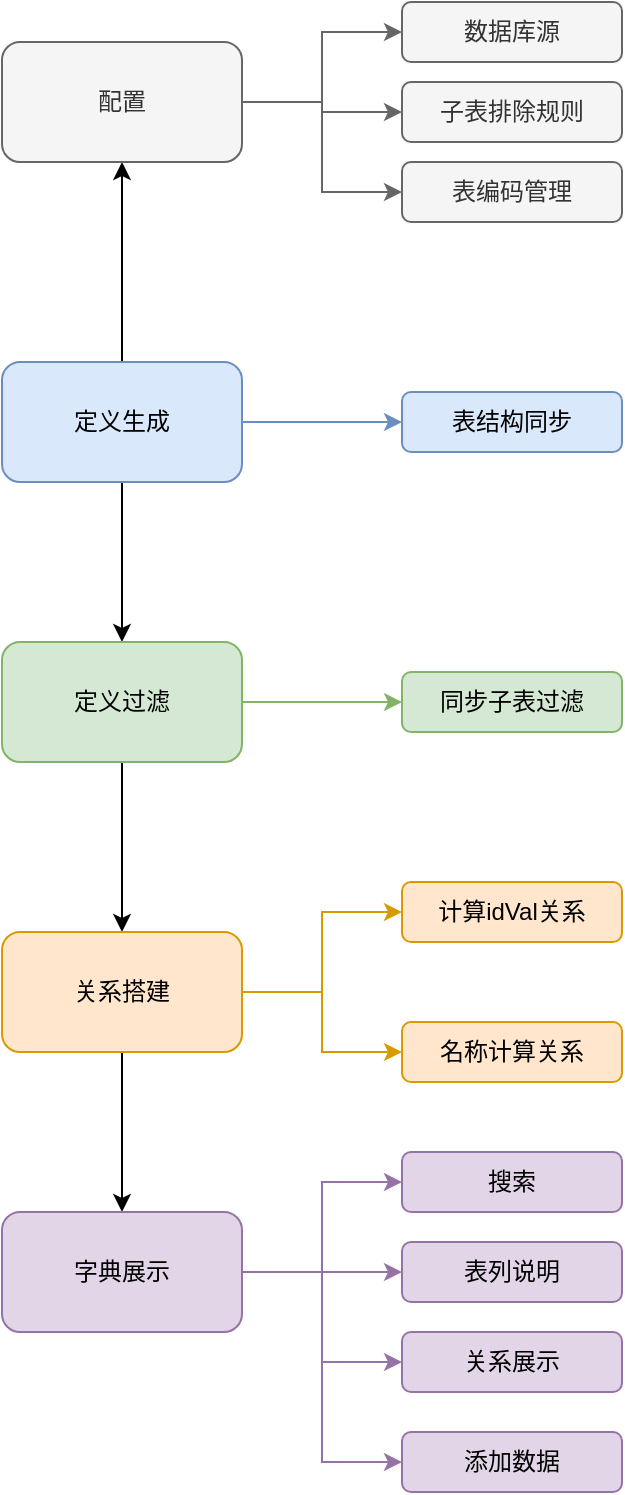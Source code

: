 <mxfile version="12.2.4" pages="1"><diagram id="52JIesQFQ1LnjMVEbsoN" name="第 1 页"><mxGraphModel dx="1360" dy="765" grid="1" gridSize="10" guides="1" tooltips="1" connect="1" arrows="1" fold="1" page="1" pageScale="1" pageWidth="2339" pageHeight="3300" math="0" shadow="0"><root><mxCell id="0"/><mxCell id="1" parent="0"/><mxCell id="4" value="" style="edgeStyle=orthogonalEdgeStyle;rounded=0;orthogonalLoop=1;jettySize=auto;html=1;" parent="1" source="2" target="3" edge="1"><mxGeometry relative="1" as="geometry"/></mxCell><mxCell id="14" value="" style="edgeStyle=orthogonalEdgeStyle;rounded=0;orthogonalLoop=1;jettySize=auto;html=1;" parent="1" source="2" target="13" edge="1"><mxGeometry relative="1" as="geometry"/></mxCell><mxCell id="22" style="edgeStyle=orthogonalEdgeStyle;rounded=0;orthogonalLoop=1;jettySize=auto;html=1;entryX=0;entryY=0.5;entryDx=0;entryDy=0;fillColor=#dae8fc;strokeColor=#6c8ebf;" parent="1" source="2" target="21" edge="1"><mxGeometry relative="1" as="geometry"/></mxCell><mxCell id="2" value="定义生成" style="rounded=1;whiteSpace=wrap;html=1;fillColor=#dae8fc;strokeColor=#6c8ebf;" parent="1" vertex="1"><mxGeometry x="260" y="220" width="120" height="60" as="geometry"/></mxCell><mxCell id="16" value="" style="edgeStyle=orthogonalEdgeStyle;rounded=0;orthogonalLoop=1;jettySize=auto;html=1;fillColor=#f5f5f5;strokeColor=#666666;" parent="1" source="13" target="15" edge="1"><mxGeometry relative="1" as="geometry"/></mxCell><mxCell id="20" style="edgeStyle=orthogonalEdgeStyle;rounded=0;orthogonalLoop=1;jettySize=auto;html=1;entryX=0;entryY=0.5;entryDx=0;entryDy=0;fillColor=#f5f5f5;strokeColor=#666666;" parent="1" source="13" target="19" edge="1"><mxGeometry relative="1" as="geometry"/></mxCell><mxCell id="26" style="edgeStyle=orthogonalEdgeStyle;rounded=0;orthogonalLoop=1;jettySize=auto;html=1;fillColor=#f5f5f5;strokeColor=#666666;" parent="1" source="13" target="25" edge="1"><mxGeometry relative="1" as="geometry"/></mxCell><mxCell id="13" value="配置" style="rounded=1;whiteSpace=wrap;html=1;fillColor=#f5f5f5;strokeColor=#666666;fontColor=#333333;" parent="1" vertex="1"><mxGeometry x="260" y="60" width="120" height="60" as="geometry"/></mxCell><mxCell id="15" value="数据库源" style="rounded=1;whiteSpace=wrap;html=1;fillColor=#f5f5f5;strokeColor=#666666;fontColor=#333333;" parent="1" vertex="1"><mxGeometry x="460" y="40" width="110" height="30" as="geometry"/></mxCell><mxCell id="6" value="" style="edgeStyle=orthogonalEdgeStyle;rounded=0;orthogonalLoop=1;jettySize=auto;html=1;" parent="1" source="3" target="5" edge="1"><mxGeometry relative="1" as="geometry"/></mxCell><mxCell id="30" style="edgeStyle=orthogonalEdgeStyle;rounded=0;orthogonalLoop=1;jettySize=auto;html=1;entryX=0;entryY=0.5;entryDx=0;entryDy=0;fillColor=#d5e8d4;strokeColor=#82b366;" parent="1" source="3" target="29" edge="1"><mxGeometry relative="1" as="geometry"/></mxCell><mxCell id="3" value="定义过滤" style="rounded=1;whiteSpace=wrap;html=1;fillColor=#d5e8d4;strokeColor=#82b366;" parent="1" vertex="1"><mxGeometry x="260" y="360" width="120" height="60" as="geometry"/></mxCell><mxCell id="8" value="" style="edgeStyle=orthogonalEdgeStyle;rounded=0;orthogonalLoop=1;jettySize=auto;html=1;" parent="1" source="5" target="7" edge="1"><mxGeometry relative="1" as="geometry"/></mxCell><mxCell id="32" style="edgeStyle=orthogonalEdgeStyle;rounded=0;orthogonalLoop=1;jettySize=auto;html=1;fillColor=#ffe6cc;strokeColor=#d79b00;" parent="1" source="5" target="31" edge="1"><mxGeometry relative="1" as="geometry"/></mxCell><mxCell id="43" style="edgeStyle=orthogonalEdgeStyle;rounded=0;orthogonalLoop=1;jettySize=auto;html=1;entryX=0;entryY=0.5;entryDx=0;entryDy=0;fillColor=#ffe6cc;strokeColor=#d79b00;" parent="1" source="5" target="42" edge="1"><mxGeometry relative="1" as="geometry"/></mxCell><mxCell id="5" value="关系搭建" style="rounded=1;whiteSpace=wrap;html=1;fillColor=#ffe6cc;strokeColor=#d79b00;" parent="1" vertex="1"><mxGeometry x="260" y="505" width="120" height="60" as="geometry"/></mxCell><mxCell id="34" style="edgeStyle=orthogonalEdgeStyle;rounded=0;orthogonalLoop=1;jettySize=auto;html=1;fillColor=#e1d5e7;strokeColor=#9673a6;" parent="1" source="7" target="33" edge="1"><mxGeometry relative="1" as="geometry"/></mxCell><mxCell id="37" style="edgeStyle=orthogonalEdgeStyle;rounded=0;orthogonalLoop=1;jettySize=auto;html=1;entryX=0;entryY=0.5;entryDx=0;entryDy=0;fillColor=#e1d5e7;strokeColor=#9673a6;" parent="1" source="7" target="35" edge="1"><mxGeometry relative="1" as="geometry"/></mxCell><mxCell id="38" style="edgeStyle=orthogonalEdgeStyle;rounded=0;orthogonalLoop=1;jettySize=auto;html=1;fillColor=#e1d5e7;strokeColor=#9673a6;" parent="1" source="7" target="36" edge="1"><mxGeometry relative="1" as="geometry"><Array as="points"><mxPoint x="420" y="675"/><mxPoint x="420" y="770"/></Array></mxGeometry></mxCell><mxCell id="40" style="edgeStyle=orthogonalEdgeStyle;rounded=0;orthogonalLoop=1;jettySize=auto;html=1;fillColor=#e1d5e7;strokeColor=#9673a6;" parent="1" source="7" target="39" edge="1"><mxGeometry relative="1" as="geometry"/></mxCell><mxCell id="7" value="字典展示" style="rounded=1;whiteSpace=wrap;html=1;fillColor=#e1d5e7;strokeColor=#9673a6;" parent="1" vertex="1"><mxGeometry x="260" y="645" width="120" height="60" as="geometry"/></mxCell><mxCell id="19" value="子表排除规则" style="rounded=1;whiteSpace=wrap;html=1;fillColor=#f5f5f5;strokeColor=#666666;fontColor=#333333;" parent="1" vertex="1"><mxGeometry x="460" y="80" width="110" height="30" as="geometry"/></mxCell><mxCell id="21" value="表结构同步" style="rounded=1;whiteSpace=wrap;html=1;fillColor=#dae8fc;strokeColor=#6c8ebf;" parent="1" vertex="1"><mxGeometry x="460" y="235" width="110" height="30" as="geometry"/></mxCell><mxCell id="25" value="表编码管理" style="rounded=1;whiteSpace=wrap;html=1;fillColor=#f5f5f5;strokeColor=#666666;fontColor=#333333;" parent="1" vertex="1"><mxGeometry x="460" y="120" width="110" height="30" as="geometry"/></mxCell><mxCell id="29" value="同步子表过滤" style="rounded=1;whiteSpace=wrap;html=1;fillColor=#d5e8d4;strokeColor=#82b366;" parent="1" vertex="1"><mxGeometry x="460" y="375" width="110" height="30" as="geometry"/></mxCell><mxCell id="31" value="名称计算关系" style="rounded=1;whiteSpace=wrap;html=1;fillColor=#ffe6cc;strokeColor=#d79b00;" parent="1" vertex="1"><mxGeometry x="460" y="550" width="110" height="30" as="geometry"/></mxCell><mxCell id="33" value="搜索" style="rounded=1;whiteSpace=wrap;html=1;fillColor=#e1d5e7;strokeColor=#9673a6;" parent="1" vertex="1"><mxGeometry x="460" y="615" width="110" height="30" as="geometry"/></mxCell><mxCell id="35" value="关系展示" style="rounded=1;whiteSpace=wrap;html=1;fillColor=#e1d5e7;strokeColor=#9673a6;" parent="1" vertex="1"><mxGeometry x="460" y="705" width="110" height="30" as="geometry"/></mxCell><mxCell id="36" value="添加数据" style="rounded=1;whiteSpace=wrap;html=1;fillColor=#e1d5e7;strokeColor=#9673a6;" parent="1" vertex="1"><mxGeometry x="460" y="755" width="110" height="30" as="geometry"/></mxCell><mxCell id="39" value="表列说明" style="rounded=1;whiteSpace=wrap;html=1;fillColor=#e1d5e7;strokeColor=#9673a6;" parent="1" vertex="1"><mxGeometry x="460" y="660" width="110" height="30" as="geometry"/></mxCell><mxCell id="42" value="计算idVal关系" style="rounded=1;whiteSpace=wrap;html=1;fillColor=#ffe6cc;strokeColor=#d79b00;" parent="1" vertex="1"><mxGeometry x="460" y="480" width="110" height="30" as="geometry"/></mxCell></root></mxGraphModel></diagram></mxfile>